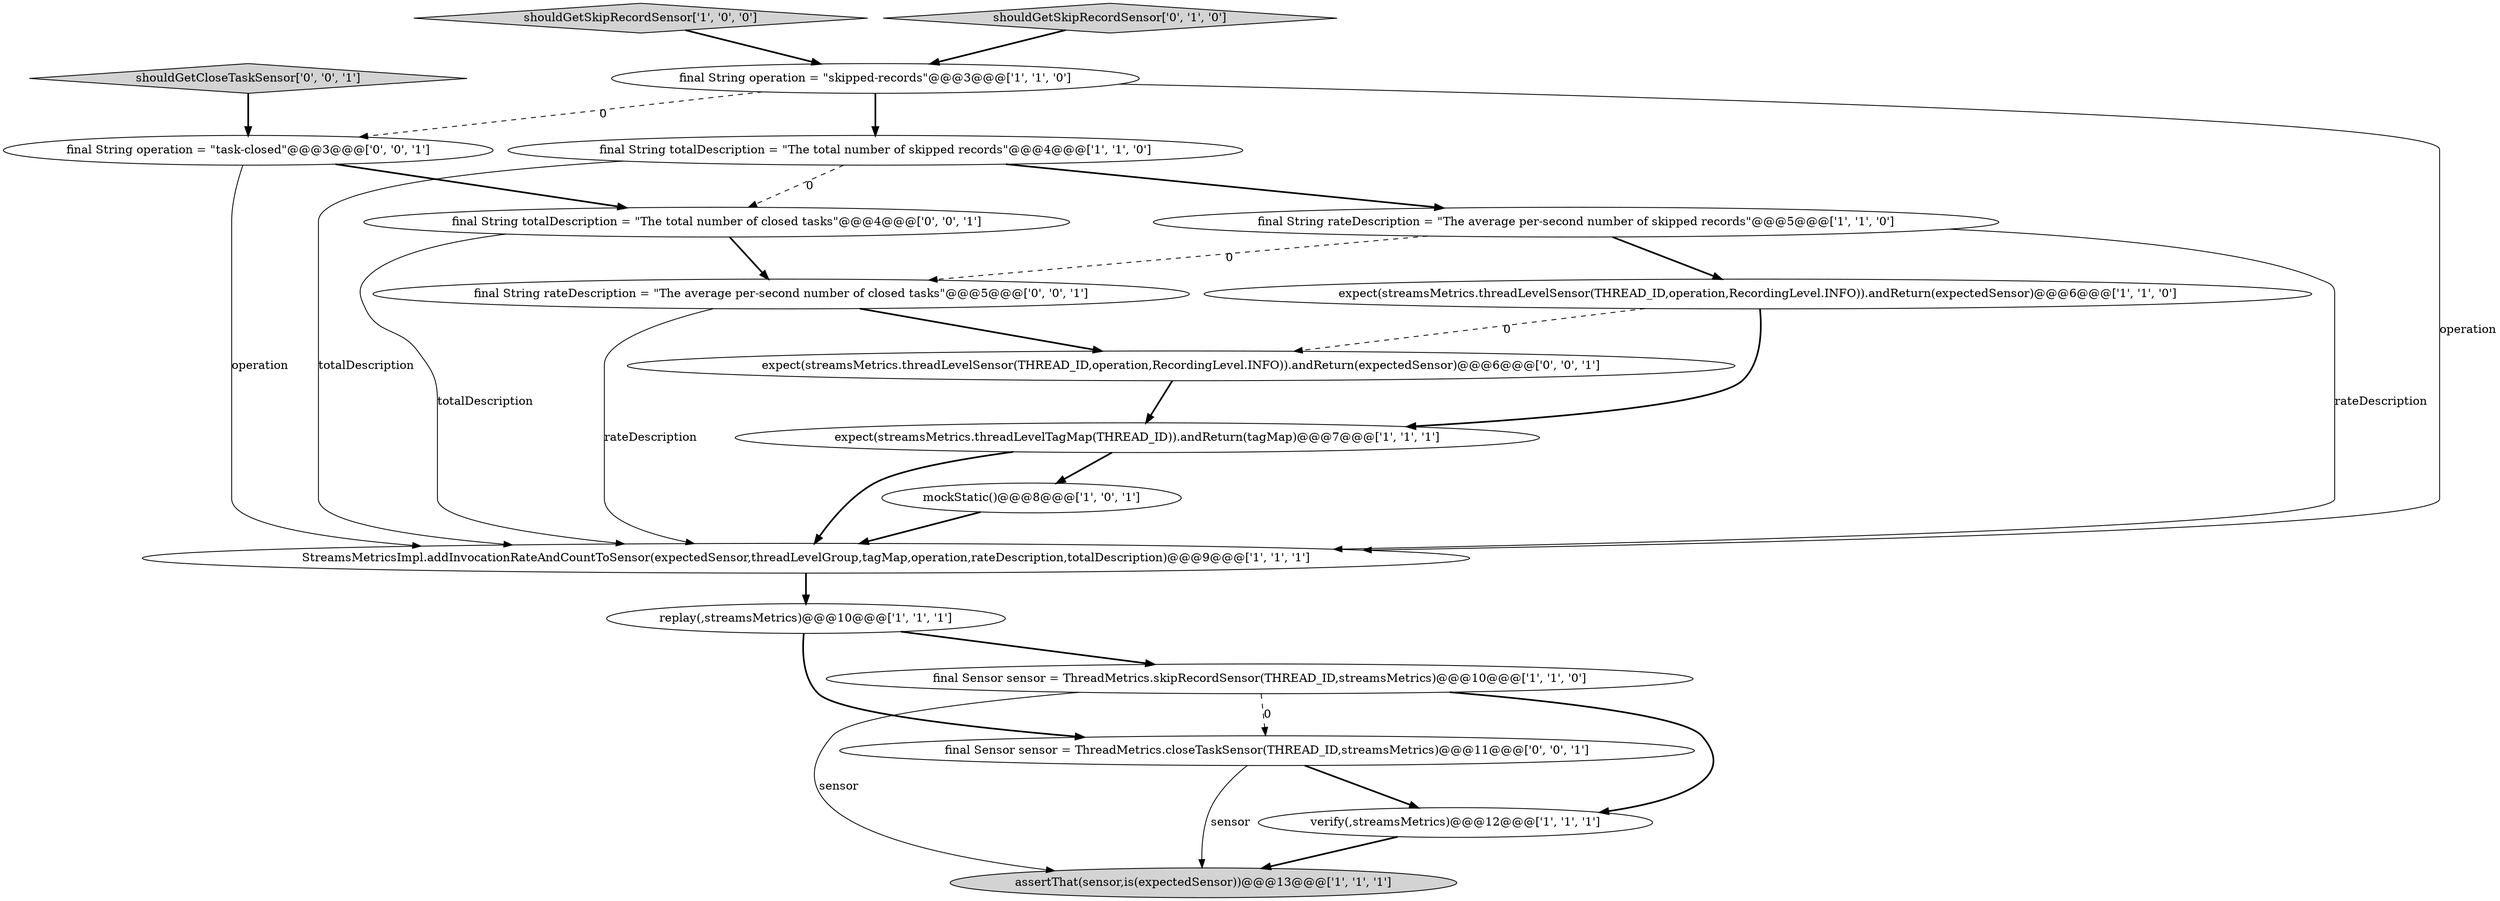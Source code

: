 digraph {
2 [style = filled, label = "expect(streamsMetrics.threadLevelSensor(THREAD_ID,operation,RecordingLevel.INFO)).andReturn(expectedSensor)@@@6@@@['1', '1', '0']", fillcolor = white, shape = ellipse image = "AAA0AAABBB1BBB"];
7 [style = filled, label = "final String operation = \"skipped-records\"@@@3@@@['1', '1', '0']", fillcolor = white, shape = ellipse image = "AAA0AAABBB1BBB"];
8 [style = filled, label = "verify(,streamsMetrics)@@@12@@@['1', '1', '1']", fillcolor = white, shape = ellipse image = "AAA0AAABBB1BBB"];
10 [style = filled, label = "assertThat(sensor,is(expectedSensor))@@@13@@@['1', '1', '1']", fillcolor = lightgray, shape = ellipse image = "AAA0AAABBB1BBB"];
11 [style = filled, label = "shouldGetSkipRecordSensor['1', '0', '0']", fillcolor = lightgray, shape = diamond image = "AAA0AAABBB1BBB"];
0 [style = filled, label = "final String rateDescription = \"The average per-second number of skipped records\"@@@5@@@['1', '1', '0']", fillcolor = white, shape = ellipse image = "AAA0AAABBB1BBB"];
13 [style = filled, label = "final String operation = \"task-closed\"@@@3@@@['0', '0', '1']", fillcolor = white, shape = ellipse image = "AAA0AAABBB3BBB"];
15 [style = filled, label = "final String rateDescription = \"The average per-second number of closed tasks\"@@@5@@@['0', '0', '1']", fillcolor = white, shape = ellipse image = "AAA0AAABBB3BBB"];
17 [style = filled, label = "shouldGetCloseTaskSensor['0', '0', '1']", fillcolor = lightgray, shape = diamond image = "AAA0AAABBB3BBB"];
14 [style = filled, label = "final String totalDescription = \"The total number of closed tasks\"@@@4@@@['0', '0', '1']", fillcolor = white, shape = ellipse image = "AAA0AAABBB3BBB"];
18 [style = filled, label = "final Sensor sensor = ThreadMetrics.closeTaskSensor(THREAD_ID,streamsMetrics)@@@11@@@['0', '0', '1']", fillcolor = white, shape = ellipse image = "AAA0AAABBB3BBB"];
12 [style = filled, label = "shouldGetSkipRecordSensor['0', '1', '0']", fillcolor = lightgray, shape = diamond image = "AAA0AAABBB2BBB"];
3 [style = filled, label = "StreamsMetricsImpl.addInvocationRateAndCountToSensor(expectedSensor,threadLevelGroup,tagMap,operation,rateDescription,totalDescription)@@@9@@@['1', '1', '1']", fillcolor = white, shape = ellipse image = "AAA0AAABBB1BBB"];
1 [style = filled, label = "expect(streamsMetrics.threadLevelTagMap(THREAD_ID)).andReturn(tagMap)@@@7@@@['1', '1', '1']", fillcolor = white, shape = ellipse image = "AAA0AAABBB1BBB"];
5 [style = filled, label = "final String totalDescription = \"The total number of skipped records\"@@@4@@@['1', '1', '0']", fillcolor = white, shape = ellipse image = "AAA0AAABBB1BBB"];
9 [style = filled, label = "replay(,streamsMetrics)@@@10@@@['1', '1', '1']", fillcolor = white, shape = ellipse image = "AAA0AAABBB1BBB"];
6 [style = filled, label = "mockStatic()@@@8@@@['1', '0', '1']", fillcolor = white, shape = ellipse image = "AAA0AAABBB1BBB"];
4 [style = filled, label = "final Sensor sensor = ThreadMetrics.skipRecordSensor(THREAD_ID,streamsMetrics)@@@10@@@['1', '1', '0']", fillcolor = white, shape = ellipse image = "AAA0AAABBB1BBB"];
16 [style = filled, label = "expect(streamsMetrics.threadLevelSensor(THREAD_ID,operation,RecordingLevel.INFO)).andReturn(expectedSensor)@@@6@@@['0', '0', '1']", fillcolor = white, shape = ellipse image = "AAA0AAABBB3BBB"];
4->18 [style = dashed, label="0"];
6->3 [style = bold, label=""];
8->10 [style = bold, label=""];
5->14 [style = dashed, label="0"];
2->1 [style = bold, label=""];
9->4 [style = bold, label=""];
0->2 [style = bold, label=""];
1->3 [style = bold, label=""];
7->3 [style = solid, label="operation"];
0->15 [style = dashed, label="0"];
18->10 [style = solid, label="sensor"];
15->16 [style = bold, label=""];
12->7 [style = bold, label=""];
15->3 [style = solid, label="rateDescription"];
3->9 [style = bold, label=""];
7->5 [style = bold, label=""];
1->6 [style = bold, label=""];
14->3 [style = solid, label="totalDescription"];
9->18 [style = bold, label=""];
5->0 [style = bold, label=""];
16->1 [style = bold, label=""];
2->16 [style = dashed, label="0"];
0->3 [style = solid, label="rateDescription"];
7->13 [style = dashed, label="0"];
4->8 [style = bold, label=""];
5->3 [style = solid, label="totalDescription"];
14->15 [style = bold, label=""];
17->13 [style = bold, label=""];
18->8 [style = bold, label=""];
13->3 [style = solid, label="operation"];
4->10 [style = solid, label="sensor"];
13->14 [style = bold, label=""];
11->7 [style = bold, label=""];
}
